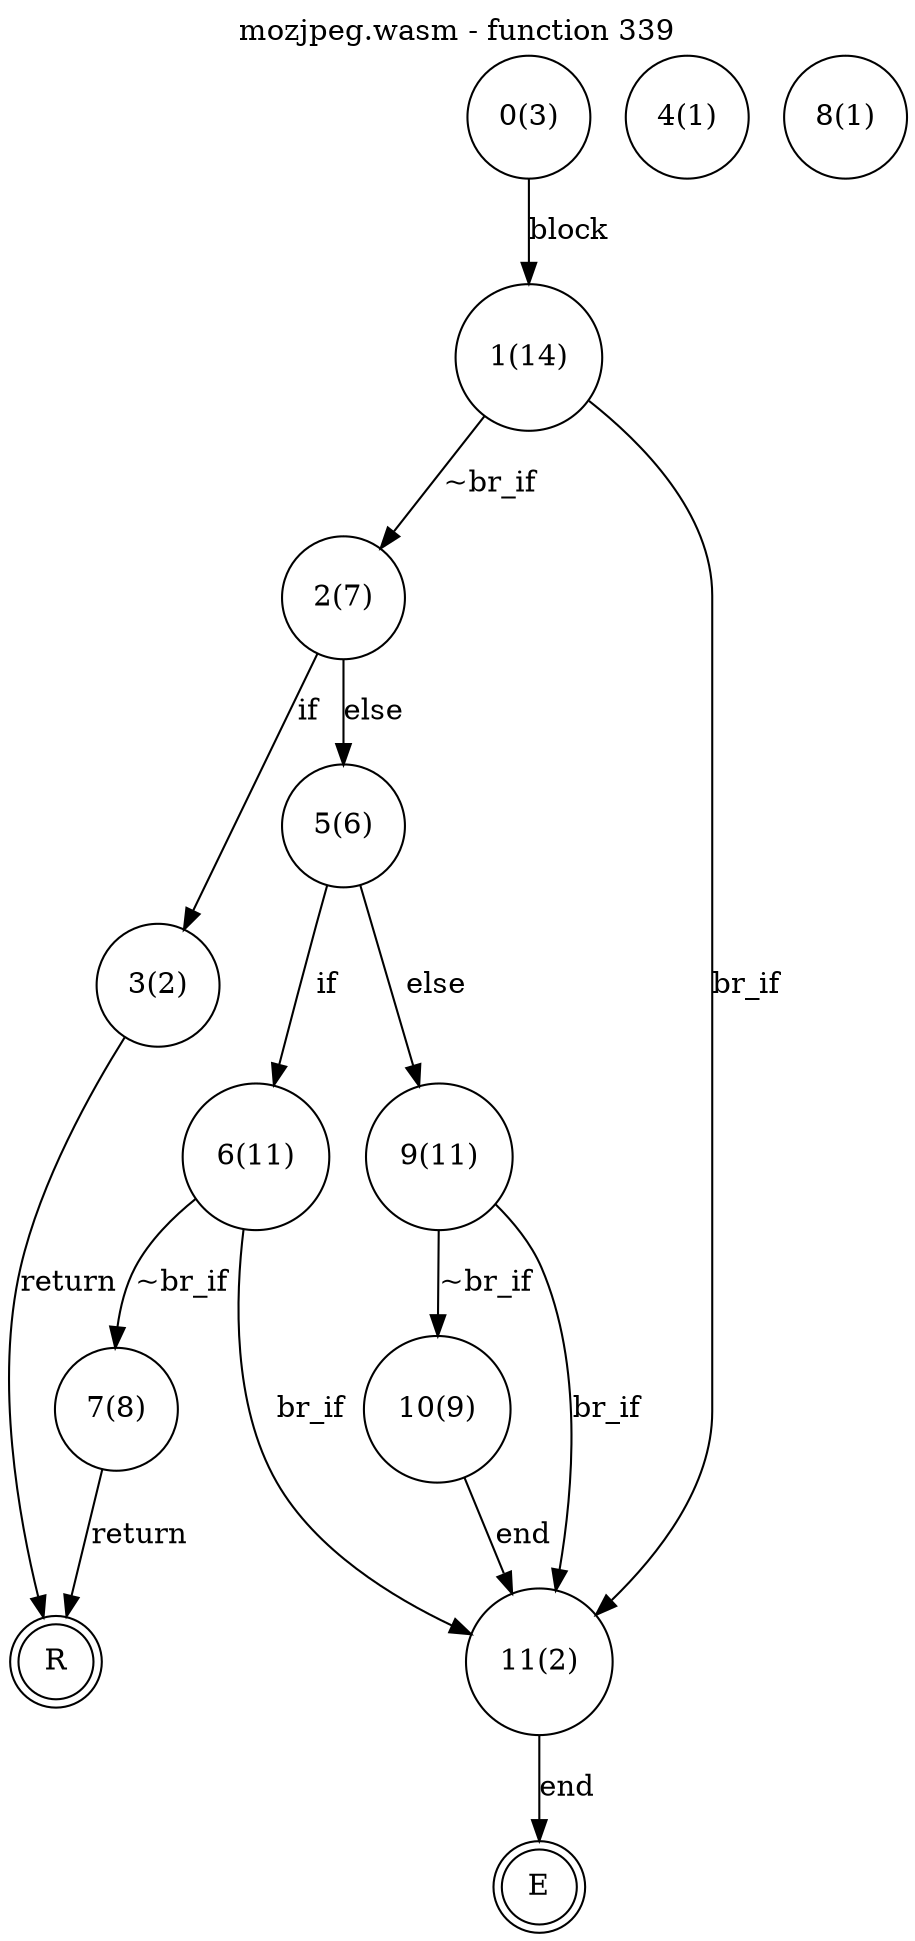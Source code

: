 digraph finite_state_machine {
    label = "mozjpeg.wasm - function 339"
    labelloc =  t
    labelfontsize = 16
    labelfontcolor = black
    labelfontname = "Helvetica"
    node [shape = doublecircle]; E R ;
node [shape=circle, fontcolor=black, style="", label="0(3)"]0
node [shape=circle, fontcolor=black, style="", label="1(14)"]1
node [shape=circle, fontcolor=black, style="", label="2(7)"]2
node [shape=circle, fontcolor=black, style="", label="3(2)"]3
node [shape=circle, fontcolor=black, style="", label="4(1)"]4
node [shape=circle, fontcolor=black, style="", label="5(6)"]5
node [shape=circle, fontcolor=black, style="", label="6(11)"]6
node [shape=circle, fontcolor=black, style="", label="7(8)"]7
node [shape=circle, fontcolor=black, style="", label="8(1)"]8
node [shape=circle, fontcolor=black, style="", label="9(11)"]9
node [shape=circle, fontcolor=black, style="", label="10(9)"]10
node [shape=circle, fontcolor=black, style="", label="11(2)"]11
node [shape=circle, fontcolor=black, style="", label="E"]E
node [shape=circle, fontcolor=black, style="", label="R"]R
    0 -> 1[label="block"];
    1 -> 2[label="~br_if"];
    1 -> 11[label="br_if"];
    2 -> 3[label="if"];
    2 -> 5[label="else"];
    3 -> R[label="return"];
    5 -> 6[label="if"];
    5 -> 9[label="else"];
    6 -> 7[label="~br_if"];
    6 -> 11[label="br_if"];
    7 -> R[label="return"];
    9 -> 10[label="~br_if"];
    9 -> 11[label="br_if"];
    10 -> 11[label="end"];
    11 -> E[label="end"];
}

